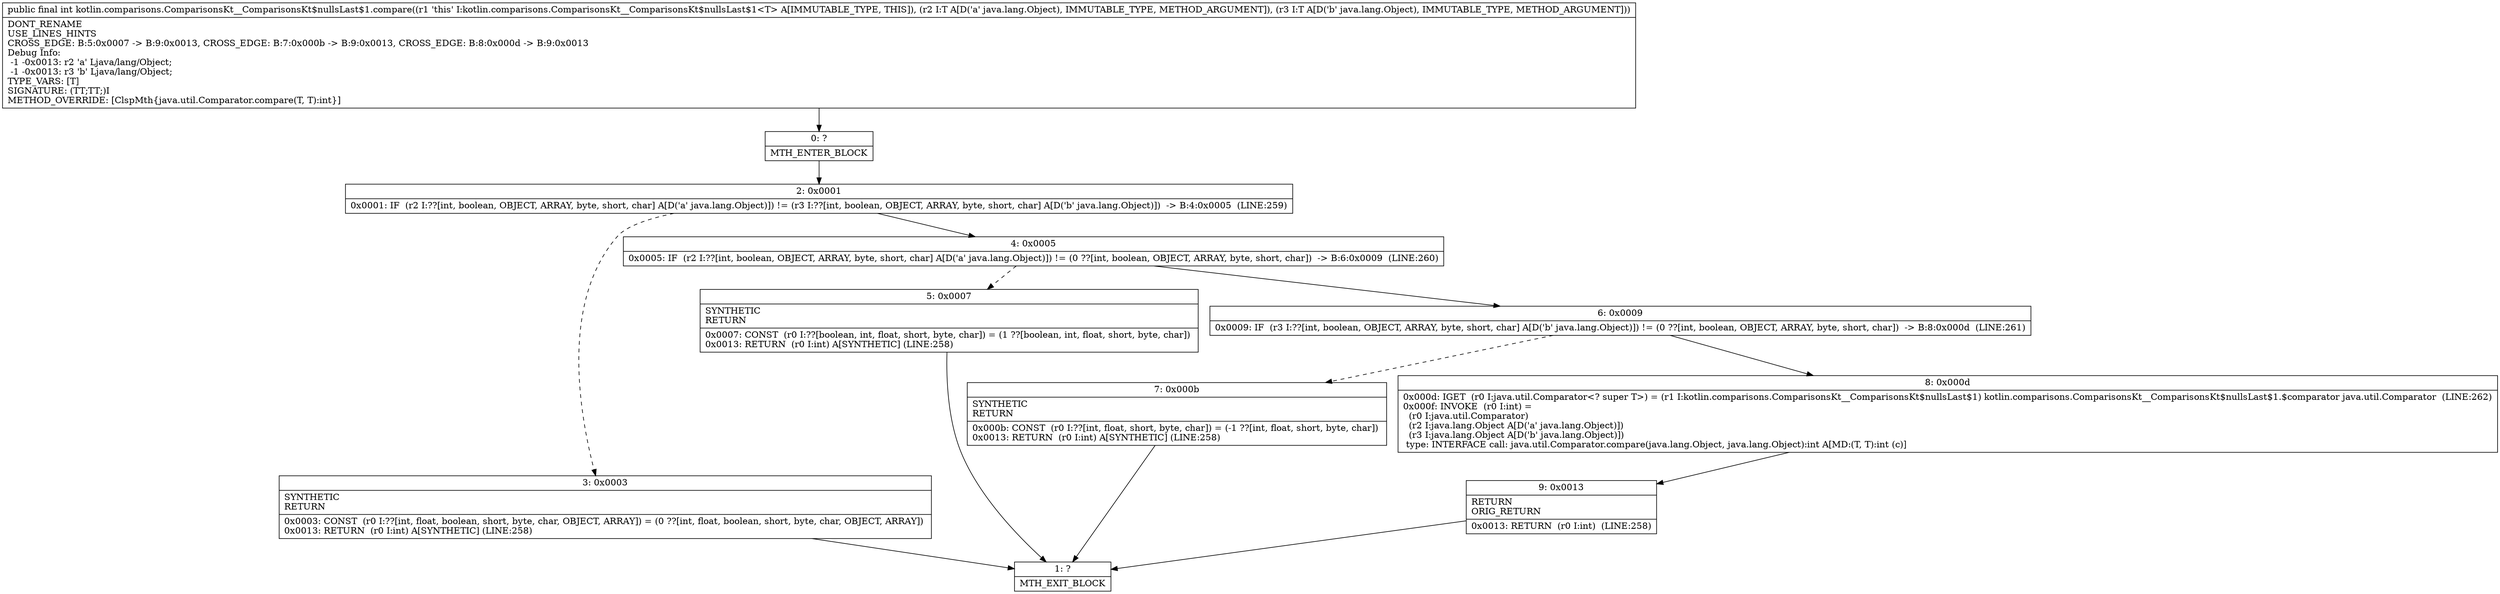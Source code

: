 digraph "CFG forkotlin.comparisons.ComparisonsKt__ComparisonsKt$nullsLast$1.compare(Ljava\/lang\/Object;Ljava\/lang\/Object;)I" {
Node_0 [shape=record,label="{0\:\ ?|MTH_ENTER_BLOCK\l}"];
Node_2 [shape=record,label="{2\:\ 0x0001|0x0001: IF  (r2 I:??[int, boolean, OBJECT, ARRAY, byte, short, char] A[D('a' java.lang.Object)]) != (r3 I:??[int, boolean, OBJECT, ARRAY, byte, short, char] A[D('b' java.lang.Object)])  \-\> B:4:0x0005  (LINE:259)\l}"];
Node_3 [shape=record,label="{3\:\ 0x0003|SYNTHETIC\lRETURN\l|0x0003: CONST  (r0 I:??[int, float, boolean, short, byte, char, OBJECT, ARRAY]) = (0 ??[int, float, boolean, short, byte, char, OBJECT, ARRAY]) \l0x0013: RETURN  (r0 I:int) A[SYNTHETIC] (LINE:258)\l}"];
Node_1 [shape=record,label="{1\:\ ?|MTH_EXIT_BLOCK\l}"];
Node_4 [shape=record,label="{4\:\ 0x0005|0x0005: IF  (r2 I:??[int, boolean, OBJECT, ARRAY, byte, short, char] A[D('a' java.lang.Object)]) != (0 ??[int, boolean, OBJECT, ARRAY, byte, short, char])  \-\> B:6:0x0009  (LINE:260)\l}"];
Node_5 [shape=record,label="{5\:\ 0x0007|SYNTHETIC\lRETURN\l|0x0007: CONST  (r0 I:??[boolean, int, float, short, byte, char]) = (1 ??[boolean, int, float, short, byte, char]) \l0x0013: RETURN  (r0 I:int) A[SYNTHETIC] (LINE:258)\l}"];
Node_6 [shape=record,label="{6\:\ 0x0009|0x0009: IF  (r3 I:??[int, boolean, OBJECT, ARRAY, byte, short, char] A[D('b' java.lang.Object)]) != (0 ??[int, boolean, OBJECT, ARRAY, byte, short, char])  \-\> B:8:0x000d  (LINE:261)\l}"];
Node_7 [shape=record,label="{7\:\ 0x000b|SYNTHETIC\lRETURN\l|0x000b: CONST  (r0 I:??[int, float, short, byte, char]) = (\-1 ??[int, float, short, byte, char]) \l0x0013: RETURN  (r0 I:int) A[SYNTHETIC] (LINE:258)\l}"];
Node_8 [shape=record,label="{8\:\ 0x000d|0x000d: IGET  (r0 I:java.util.Comparator\<? super T\>) = (r1 I:kotlin.comparisons.ComparisonsKt__ComparisonsKt$nullsLast$1) kotlin.comparisons.ComparisonsKt__ComparisonsKt$nullsLast$1.$comparator java.util.Comparator  (LINE:262)\l0x000f: INVOKE  (r0 I:int) = \l  (r0 I:java.util.Comparator)\l  (r2 I:java.lang.Object A[D('a' java.lang.Object)])\l  (r3 I:java.lang.Object A[D('b' java.lang.Object)])\l type: INTERFACE call: java.util.Comparator.compare(java.lang.Object, java.lang.Object):int A[MD:(T, T):int (c)]\l}"];
Node_9 [shape=record,label="{9\:\ 0x0013|RETURN\lORIG_RETURN\l|0x0013: RETURN  (r0 I:int)  (LINE:258)\l}"];
MethodNode[shape=record,label="{public final int kotlin.comparisons.ComparisonsKt__ComparisonsKt$nullsLast$1.compare((r1 'this' I:kotlin.comparisons.ComparisonsKt__ComparisonsKt$nullsLast$1\<T\> A[IMMUTABLE_TYPE, THIS]), (r2 I:T A[D('a' java.lang.Object), IMMUTABLE_TYPE, METHOD_ARGUMENT]), (r3 I:T A[D('b' java.lang.Object), IMMUTABLE_TYPE, METHOD_ARGUMENT]))  | DONT_RENAME\lUSE_LINES_HINTS\lCROSS_EDGE: B:5:0x0007 \-\> B:9:0x0013, CROSS_EDGE: B:7:0x000b \-\> B:9:0x0013, CROSS_EDGE: B:8:0x000d \-\> B:9:0x0013\lDebug Info:\l  \-1 \-0x0013: r2 'a' Ljava\/lang\/Object;\l  \-1 \-0x0013: r3 'b' Ljava\/lang\/Object;\lTYPE_VARS: [T]\lSIGNATURE: (TT;TT;)I\lMETHOD_OVERRIDE: [ClspMth\{java.util.Comparator.compare(T, T):int\}]\l}"];
MethodNode -> Node_0;Node_0 -> Node_2;
Node_2 -> Node_3[style=dashed];
Node_2 -> Node_4;
Node_3 -> Node_1;
Node_4 -> Node_5[style=dashed];
Node_4 -> Node_6;
Node_5 -> Node_1;
Node_6 -> Node_7[style=dashed];
Node_6 -> Node_8;
Node_7 -> Node_1;
Node_8 -> Node_9;
Node_9 -> Node_1;
}


